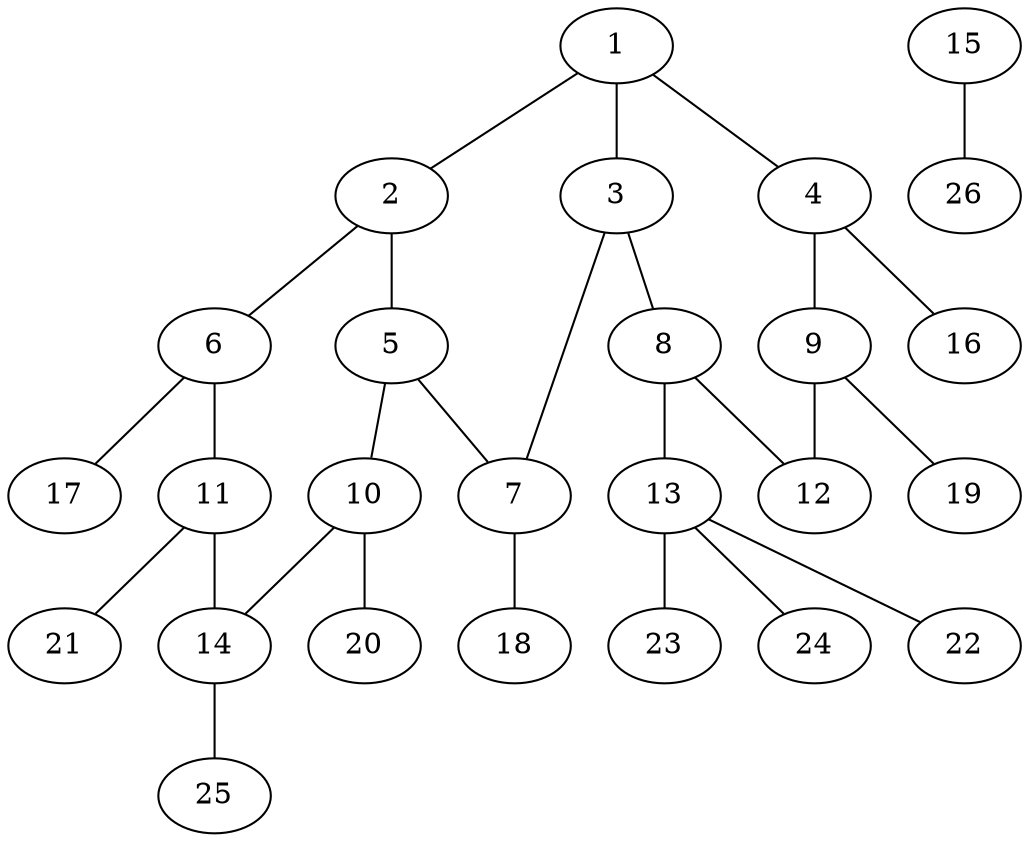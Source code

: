 graph molecule_63 {
	1	 [chem=C];
	2	 [chem=C];
	1 -- 2	 [valence=1];
	3	 [chem=C];
	1 -- 3	 [valence=1];
	4	 [chem=C];
	1 -- 4	 [valence=2];
	5	 [chem=C];
	2 -- 5	 [valence=2];
	6	 [chem=C];
	2 -- 6	 [valence=1];
	7	 [chem=N];
	3 -- 7	 [valence=1];
	8	 [chem=C];
	3 -- 8	 [valence=2];
	9	 [chem=C];
	4 -- 9	 [valence=1];
	16	 [chem=H];
	4 -- 16	 [valence=1];
	5 -- 7	 [valence=1];
	10	 [chem=C];
	5 -- 10	 [valence=1];
	11	 [chem=C];
	6 -- 11	 [valence=2];
	17	 [chem=H];
	6 -- 17	 [valence=1];
	18	 [chem=H];
	7 -- 18	 [valence=1];
	12	 [chem=N];
	8 -- 12	 [valence=1];
	13	 [chem=C];
	8 -- 13	 [valence=1];
	9 -- 12	 [valence=2];
	19	 [chem=H];
	9 -- 19	 [valence=1];
	14	 [chem=C];
	10 -- 14	 [valence=2];
	20	 [chem=H];
	10 -- 20	 [valence=1];
	11 -- 14	 [valence=1];
	21	 [chem=H];
	11 -- 21	 [valence=1];
	22	 [chem=H];
	13 -- 22	 [valence=1];
	23	 [chem=H];
	13 -- 23	 [valence=1];
	24	 [chem=H];
	13 -- 24	 [valence=1];
	25	 [chem=H];
	14 -- 25	 [valence=1];
	15	 [chem=Cl];
	26	 [chem=H];
	15 -- 26	 [valence=1];
}
